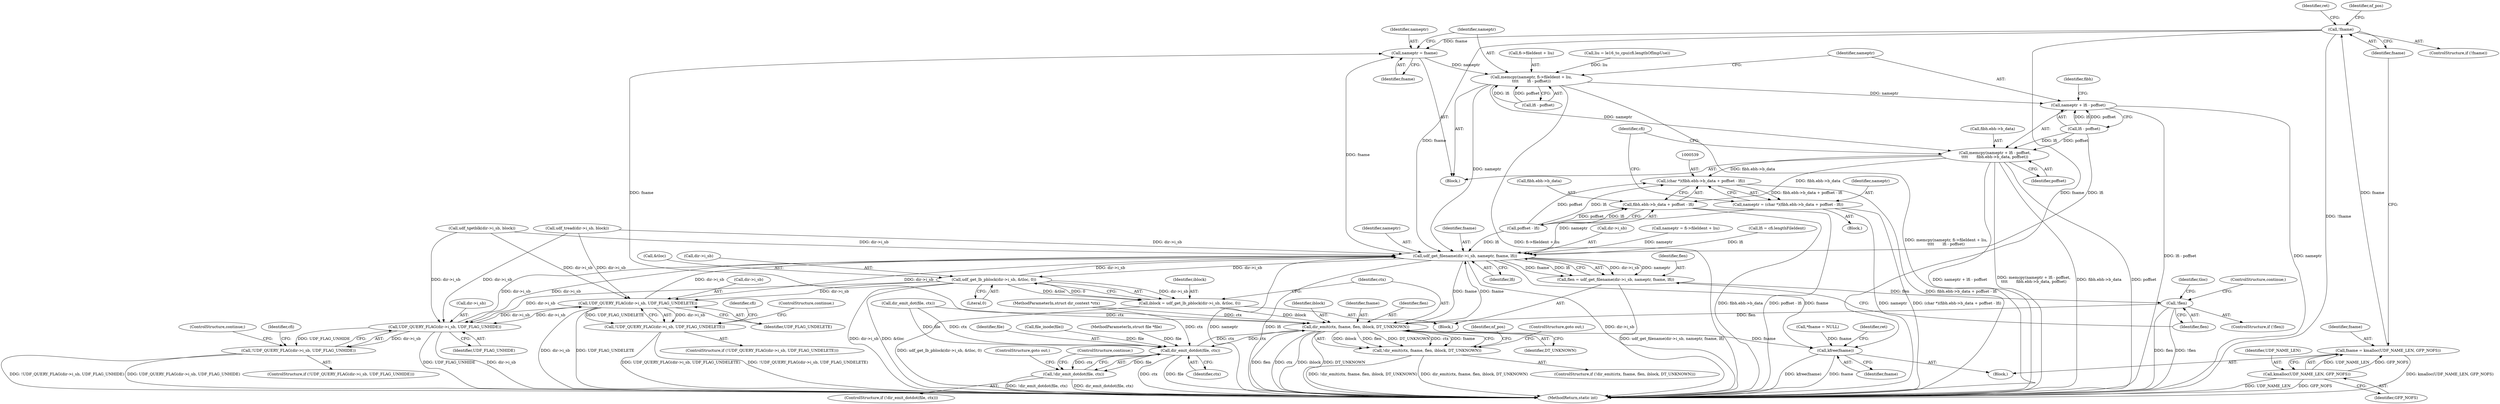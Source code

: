 digraph "0_linux_0e5cc9a40ada6046e6bc3bdfcd0c0d7e4b706b14@pointer" {
"1000195" [label="(Call,!fname)"];
"1000189" [label="(Call,fname = kmalloc(UDF_NAME_LEN, GFP_NOFS))"];
"1000191" [label="(Call,kmalloc(UDF_NAME_LEN, GFP_NOFS))"];
"1000551" [label="(Call,nameptr = fname)"];
"1000554" [label="(Call,memcpy(nameptr, fi->fileIdent + liu,\n\t\t\t\t       lfi - poffset))"];
"1000564" [label="(Call,memcpy(nameptr + lfi - poffset,\n\t\t\t\t       fibh.ebh->b_data, poffset))"];
"1000538" [label="(Call,(char *)(fibh.ebh->b_data + poffset - lfi))"];
"1000536" [label="(Call,nameptr = (char *)(fibh.ebh->b_data + poffset - lfi))"];
"1000626" [label="(Call,udf_get_filename(dir->i_sb, nameptr, fname, lfi))"];
"1000587" [label="(Call,UDF_QUERY_FLAG(dir->i_sb, UDF_FLAG_UNDELETE))"];
"1000586" [label="(Call,!UDF_QUERY_FLAG(dir->i_sb, UDF_FLAG_UNDELETE))"];
"1000604" [label="(Call,UDF_QUERY_FLAG(dir->i_sb, UDF_FLAG_UNHIDE))"];
"1000603" [label="(Call,!UDF_QUERY_FLAG(dir->i_sb, UDF_FLAG_UNHIDE))"];
"1000624" [label="(Call,flen = udf_get_filename(dir->i_sb, nameptr, fname, lfi))"];
"1000634" [label="(Call,!flen)"];
"1000656" [label="(Call,dir_emit(ctx, fname, flen, iblock, DT_UNKNOWN))"];
"1000619" [label="(Call,dir_emit_dotdot(file, ctx))"];
"1000618" [label="(Call,!dir_emit_dotdot(file, ctx))"];
"1000655" [label="(Call,!dir_emit(ctx, fname, flen, iblock, DT_UNKNOWN))"];
"1000693" [label="(Call,kfree(fname))"];
"1000647" [label="(Call,udf_get_lb_pblock(dir->i_sb, &tloc, 0))"];
"1000645" [label="(Call,iblock = udf_get_lb_pblock(dir->i_sb, &tloc, 0))"];
"1000540" [label="(Call,fibh.ebh->b_data + poffset - lfi)"];
"1000565" [label="(Call,nameptr + lfi - poffset)"];
"1000561" [label="(Call,lfi - poffset)"];
"1000189" [label="(Call,fname = kmalloc(UDF_NAME_LEN, GFP_NOFS))"];
"1000109" [label="(Call,file_inode(file))"];
"1000199" [label="(Identifier,ret)"];
"1000509" [label="(Call,nameptr = fi->fileIdent + liu)"];
"1000661" [label="(Identifier,DT_UNKNOWN)"];
"1000551" [label="(Call,nameptr = fname)"];
"1000127" [label="(Call,*fname = NULL)"];
"1000622" [label="(ControlStructure,goto out;)"];
"1000191" [label="(Call,kmalloc(UDF_NAME_LEN, GFP_NOFS))"];
"1000555" [label="(Identifier,nameptr)"];
"1000694" [label="(Identifier,fname)"];
"1000495" [label="(Call,lfi = cfi.lengthFileIdent)"];
"1000635" [label="(Identifier,flen)"];
"1000586" [label="(Call,!UDF_QUERY_FLAG(dir->i_sb, UDF_FLAG_UNDELETE))"];
"1000103" [label="(MethodParameterIn,struct file *file)"];
"1000608" [label="(Identifier,UDF_FLAG_UNHIDE)"];
"1000658" [label="(Identifier,fname)"];
"1000104" [label="(MethodParameterIn,struct dir_context *ctx)"];
"1000632" [label="(Identifier,lfi)"];
"1000591" [label="(Identifier,UDF_FLAG_UNDELETE)"];
"1000625" [label="(Identifier,flen)"];
"1000605" [label="(Call,dir->i_sb)"];
"1000645" [label="(Call,iblock = udf_get_lb_pblock(dir->i_sb, &tloc, 0))"];
"1000620" [label="(Identifier,file)"];
"1000454" [label="(Identifier,nf_pos)"];
"1000634" [label="(Call,!flen)"];
"1000587" [label="(Call,UDF_QUERY_FLAG(dir->i_sb, UDF_FLAG_UNDELETE))"];
"1000630" [label="(Identifier,nameptr)"];
"1000565" [label="(Call,nameptr + lfi - poffset)"];
"1000205" [label="(Identifier,nf_pos)"];
"1000597" [label="(Identifier,cfi)"];
"1000603" [label="(Call,!UDF_QUERY_FLAG(dir->i_sb, UDF_FLAG_UNHIDE))"];
"1000536" [label="(Call,nameptr = (char *)(fibh.ebh->b_data + poffset - lfi))"];
"1000623" [label="(ControlStructure,continue;)"];
"1000541" [label="(Call,fibh.ebh->b_data)"];
"1000575" [label="(Identifier,poffset)"];
"1000636" [label="(ControlStructure,continue;)"];
"1000550" [label="(Block,)"];
"1000546" [label="(Call,poffset - lfi)"];
"1000165" [label="(Call,dir_emit_dot(file, ctx))"];
"1000618" [label="(Call,!dir_emit_dotdot(file, ctx))"];
"1000633" [label="(ControlStructure,if (!flen))"];
"1000697" [label="(MethodReturn,static int)"];
"1000535" [label="(Block,)"];
"1000617" [label="(ControlStructure,if (!dir_emit_dotdot(file, ctx)))"];
"1000613" [label="(Identifier,cfi)"];
"1000105" [label="(Block,)"];
"1000659" [label="(Identifier,flen)"];
"1000324" [label="(Call,udf_tread(dir->i_sb, block))"];
"1000580" [label="(Identifier,cfi)"];
"1000537" [label="(Identifier,nameptr)"];
"1000631" [label="(Identifier,fname)"];
"1000696" [label="(Identifier,ret)"];
"1000585" [label="(ControlStructure,if (!UDF_QUERY_FLAG(dir->i_sb, UDF_FLAG_UNDELETE)))"];
"1000564" [label="(Call,memcpy(nameptr + lfi - poffset,\n\t\t\t\t       fibh.ebh->b_data, poffset))"];
"1000588" [label="(Call,dir->i_sb)"];
"1000570" [label="(Call,fibh.ebh->b_data)"];
"1000193" [label="(Identifier,GFP_NOFS)"];
"1000190" [label="(Identifier,fname)"];
"1000408" [label="(Call,udf_tgetblk(dir->i_sb, block))"];
"1000627" [label="(Call,dir->i_sb)"];
"1000489" [label="(Call,liu = le16_to_cpu(cfi.lengthOfImpUse))"];
"1000626" [label="(Call,udf_get_filename(dir->i_sb, nameptr, fname, lfi))"];
"1000192" [label="(Identifier,UDF_NAME_LEN)"];
"1000656" [label="(Call,dir_emit(ctx, fname, flen, iblock, DT_UNKNOWN))"];
"1000195" [label="(Call,!fname)"];
"1000660" [label="(Identifier,iblock)"];
"1000609" [label="(ControlStructure,continue;)"];
"1000646" [label="(Identifier,iblock)"];
"1000624" [label="(Call,flen = udf_get_filename(dir->i_sb, nameptr, fname, lfi))"];
"1000619" [label="(Call,dir_emit_dotdot(file, ctx))"];
"1000556" [label="(Call,fi->fileIdent + liu)"];
"1000456" [label="(Block,)"];
"1000648" [label="(Call,dir->i_sb)"];
"1000638" [label="(Identifier,tloc)"];
"1000655" [label="(Call,!dir_emit(ctx, fname, flen, iblock, DT_UNKNOWN))"];
"1000654" [label="(ControlStructure,if (!dir_emit(ctx, fname, flen, iblock, DT_UNKNOWN)))"];
"1000602" [label="(ControlStructure,if (!UDF_QUERY_FLAG(dir->i_sb, UDF_FLAG_UNHIDE)))"];
"1000604" [label="(Call,UDF_QUERY_FLAG(dir->i_sb, UDF_FLAG_UNHIDE))"];
"1000554" [label="(Call,memcpy(nameptr, fi->fileIdent + liu,\n\t\t\t\t       lfi - poffset))"];
"1000194" [label="(ControlStructure,if (!fname))"];
"1000196" [label="(Identifier,fname)"];
"1000693" [label="(Call,kfree(fname))"];
"1000657" [label="(Identifier,ctx)"];
"1000647" [label="(Call,udf_get_lb_pblock(dir->i_sb, &tloc, 0))"];
"1000651" [label="(Call,&tloc)"];
"1000662" [label="(ControlStructure,goto out;)"];
"1000553" [label="(Identifier,fname)"];
"1000552" [label="(Identifier,nameptr)"];
"1000621" [label="(Identifier,ctx)"];
"1000540" [label="(Call,fibh.ebh->b_data + poffset - lfi)"];
"1000566" [label="(Identifier,nameptr)"];
"1000592" [label="(ControlStructure,continue;)"];
"1000538" [label="(Call,(char *)(fibh.ebh->b_data + poffset - lfi))"];
"1000572" [label="(Identifier,fibh)"];
"1000567" [label="(Call,lfi - poffset)"];
"1000653" [label="(Literal,0)"];
"1000195" -> "1000194"  [label="AST: "];
"1000195" -> "1000196"  [label="CFG: "];
"1000196" -> "1000195"  [label="AST: "];
"1000199" -> "1000195"  [label="CFG: "];
"1000205" -> "1000195"  [label="CFG: "];
"1000195" -> "1000697"  [label="DDG: !fname"];
"1000189" -> "1000195"  [label="DDG: fname"];
"1000195" -> "1000551"  [label="DDG: fname"];
"1000195" -> "1000626"  [label="DDG: fname"];
"1000195" -> "1000693"  [label="DDG: fname"];
"1000189" -> "1000105"  [label="AST: "];
"1000189" -> "1000191"  [label="CFG: "];
"1000190" -> "1000189"  [label="AST: "];
"1000191" -> "1000189"  [label="AST: "];
"1000196" -> "1000189"  [label="CFG: "];
"1000189" -> "1000697"  [label="DDG: kmalloc(UDF_NAME_LEN, GFP_NOFS)"];
"1000191" -> "1000189"  [label="DDG: UDF_NAME_LEN"];
"1000191" -> "1000189"  [label="DDG: GFP_NOFS"];
"1000191" -> "1000193"  [label="CFG: "];
"1000192" -> "1000191"  [label="AST: "];
"1000193" -> "1000191"  [label="AST: "];
"1000191" -> "1000697"  [label="DDG: GFP_NOFS"];
"1000191" -> "1000697"  [label="DDG: UDF_NAME_LEN"];
"1000551" -> "1000550"  [label="AST: "];
"1000551" -> "1000553"  [label="CFG: "];
"1000552" -> "1000551"  [label="AST: "];
"1000553" -> "1000551"  [label="AST: "];
"1000555" -> "1000551"  [label="CFG: "];
"1000626" -> "1000551"  [label="DDG: fname"];
"1000656" -> "1000551"  [label="DDG: fname"];
"1000551" -> "1000554"  [label="DDG: nameptr"];
"1000554" -> "1000550"  [label="AST: "];
"1000554" -> "1000561"  [label="CFG: "];
"1000555" -> "1000554"  [label="AST: "];
"1000556" -> "1000554"  [label="AST: "];
"1000561" -> "1000554"  [label="AST: "];
"1000566" -> "1000554"  [label="CFG: "];
"1000554" -> "1000697"  [label="DDG: memcpy(nameptr, fi->fileIdent + liu,\n\t\t\t\t       lfi - poffset)"];
"1000554" -> "1000697"  [label="DDG: fi->fileIdent + liu"];
"1000489" -> "1000554"  [label="DDG: liu"];
"1000561" -> "1000554"  [label="DDG: lfi"];
"1000561" -> "1000554"  [label="DDG: poffset"];
"1000554" -> "1000564"  [label="DDG: nameptr"];
"1000554" -> "1000565"  [label="DDG: nameptr"];
"1000554" -> "1000626"  [label="DDG: nameptr"];
"1000564" -> "1000550"  [label="AST: "];
"1000564" -> "1000575"  [label="CFG: "];
"1000565" -> "1000564"  [label="AST: "];
"1000570" -> "1000564"  [label="AST: "];
"1000575" -> "1000564"  [label="AST: "];
"1000580" -> "1000564"  [label="CFG: "];
"1000564" -> "1000697"  [label="DDG: poffset"];
"1000564" -> "1000697"  [label="DDG: nameptr + lfi - poffset"];
"1000564" -> "1000697"  [label="DDG: memcpy(nameptr + lfi - poffset,\n\t\t\t\t       fibh.ebh->b_data, poffset)"];
"1000564" -> "1000697"  [label="DDG: fibh.ebh->b_data"];
"1000564" -> "1000538"  [label="DDG: fibh.ebh->b_data"];
"1000564" -> "1000540"  [label="DDG: fibh.ebh->b_data"];
"1000567" -> "1000564"  [label="DDG: lfi"];
"1000567" -> "1000564"  [label="DDG: poffset"];
"1000538" -> "1000536"  [label="AST: "];
"1000538" -> "1000540"  [label="CFG: "];
"1000539" -> "1000538"  [label="AST: "];
"1000540" -> "1000538"  [label="AST: "];
"1000536" -> "1000538"  [label="CFG: "];
"1000538" -> "1000697"  [label="DDG: fibh.ebh->b_data + poffset - lfi"];
"1000538" -> "1000536"  [label="DDG: fibh.ebh->b_data + poffset - lfi"];
"1000546" -> "1000538"  [label="DDG: poffset"];
"1000546" -> "1000538"  [label="DDG: lfi"];
"1000536" -> "1000535"  [label="AST: "];
"1000537" -> "1000536"  [label="AST: "];
"1000580" -> "1000536"  [label="CFG: "];
"1000536" -> "1000697"  [label="DDG: (char *)(fibh.ebh->b_data + poffset - lfi)"];
"1000536" -> "1000697"  [label="DDG: nameptr"];
"1000536" -> "1000626"  [label="DDG: nameptr"];
"1000626" -> "1000624"  [label="AST: "];
"1000626" -> "1000632"  [label="CFG: "];
"1000627" -> "1000626"  [label="AST: "];
"1000630" -> "1000626"  [label="AST: "];
"1000631" -> "1000626"  [label="AST: "];
"1000632" -> "1000626"  [label="AST: "];
"1000624" -> "1000626"  [label="CFG: "];
"1000626" -> "1000697"  [label="DDG: nameptr"];
"1000626" -> "1000697"  [label="DDG: lfi"];
"1000626" -> "1000697"  [label="DDG: dir->i_sb"];
"1000626" -> "1000587"  [label="DDG: dir->i_sb"];
"1000626" -> "1000604"  [label="DDG: dir->i_sb"];
"1000626" -> "1000624"  [label="DDG: dir->i_sb"];
"1000626" -> "1000624"  [label="DDG: nameptr"];
"1000626" -> "1000624"  [label="DDG: fname"];
"1000626" -> "1000624"  [label="DDG: lfi"];
"1000408" -> "1000626"  [label="DDG: dir->i_sb"];
"1000647" -> "1000626"  [label="DDG: dir->i_sb"];
"1000604" -> "1000626"  [label="DDG: dir->i_sb"];
"1000324" -> "1000626"  [label="DDG: dir->i_sb"];
"1000587" -> "1000626"  [label="DDG: dir->i_sb"];
"1000509" -> "1000626"  [label="DDG: nameptr"];
"1000656" -> "1000626"  [label="DDG: fname"];
"1000546" -> "1000626"  [label="DDG: lfi"];
"1000567" -> "1000626"  [label="DDG: lfi"];
"1000495" -> "1000626"  [label="DDG: lfi"];
"1000626" -> "1000647"  [label="DDG: dir->i_sb"];
"1000626" -> "1000656"  [label="DDG: fname"];
"1000626" -> "1000693"  [label="DDG: fname"];
"1000587" -> "1000586"  [label="AST: "];
"1000587" -> "1000591"  [label="CFG: "];
"1000588" -> "1000587"  [label="AST: "];
"1000591" -> "1000587"  [label="AST: "];
"1000586" -> "1000587"  [label="CFG: "];
"1000587" -> "1000697"  [label="DDG: dir->i_sb"];
"1000587" -> "1000697"  [label="DDG: UDF_FLAG_UNDELETE"];
"1000587" -> "1000586"  [label="DDG: dir->i_sb"];
"1000587" -> "1000586"  [label="DDG: UDF_FLAG_UNDELETE"];
"1000408" -> "1000587"  [label="DDG: dir->i_sb"];
"1000647" -> "1000587"  [label="DDG: dir->i_sb"];
"1000604" -> "1000587"  [label="DDG: dir->i_sb"];
"1000324" -> "1000587"  [label="DDG: dir->i_sb"];
"1000587" -> "1000604"  [label="DDG: dir->i_sb"];
"1000586" -> "1000585"  [label="AST: "];
"1000592" -> "1000586"  [label="CFG: "];
"1000597" -> "1000586"  [label="CFG: "];
"1000586" -> "1000697"  [label="DDG: !UDF_QUERY_FLAG(dir->i_sb, UDF_FLAG_UNDELETE)"];
"1000586" -> "1000697"  [label="DDG: UDF_QUERY_FLAG(dir->i_sb, UDF_FLAG_UNDELETE)"];
"1000604" -> "1000603"  [label="AST: "];
"1000604" -> "1000608"  [label="CFG: "];
"1000605" -> "1000604"  [label="AST: "];
"1000608" -> "1000604"  [label="AST: "];
"1000603" -> "1000604"  [label="CFG: "];
"1000604" -> "1000697"  [label="DDG: UDF_FLAG_UNHIDE"];
"1000604" -> "1000697"  [label="DDG: dir->i_sb"];
"1000604" -> "1000603"  [label="DDG: dir->i_sb"];
"1000604" -> "1000603"  [label="DDG: UDF_FLAG_UNHIDE"];
"1000408" -> "1000604"  [label="DDG: dir->i_sb"];
"1000647" -> "1000604"  [label="DDG: dir->i_sb"];
"1000324" -> "1000604"  [label="DDG: dir->i_sb"];
"1000603" -> "1000602"  [label="AST: "];
"1000609" -> "1000603"  [label="CFG: "];
"1000613" -> "1000603"  [label="CFG: "];
"1000603" -> "1000697"  [label="DDG: UDF_QUERY_FLAG(dir->i_sb, UDF_FLAG_UNHIDE)"];
"1000603" -> "1000697"  [label="DDG: !UDF_QUERY_FLAG(dir->i_sb, UDF_FLAG_UNHIDE)"];
"1000624" -> "1000456"  [label="AST: "];
"1000625" -> "1000624"  [label="AST: "];
"1000635" -> "1000624"  [label="CFG: "];
"1000624" -> "1000697"  [label="DDG: udf_get_filename(dir->i_sb, nameptr, fname, lfi)"];
"1000624" -> "1000634"  [label="DDG: flen"];
"1000634" -> "1000633"  [label="AST: "];
"1000634" -> "1000635"  [label="CFG: "];
"1000635" -> "1000634"  [label="AST: "];
"1000636" -> "1000634"  [label="CFG: "];
"1000638" -> "1000634"  [label="CFG: "];
"1000634" -> "1000697"  [label="DDG: flen"];
"1000634" -> "1000697"  [label="DDG: !flen"];
"1000634" -> "1000656"  [label="DDG: flen"];
"1000656" -> "1000655"  [label="AST: "];
"1000656" -> "1000661"  [label="CFG: "];
"1000657" -> "1000656"  [label="AST: "];
"1000658" -> "1000656"  [label="AST: "];
"1000659" -> "1000656"  [label="AST: "];
"1000660" -> "1000656"  [label="AST: "];
"1000661" -> "1000656"  [label="AST: "];
"1000655" -> "1000656"  [label="CFG: "];
"1000656" -> "1000697"  [label="DDG: iblock"];
"1000656" -> "1000697"  [label="DDG: DT_UNKNOWN"];
"1000656" -> "1000697"  [label="DDG: flen"];
"1000656" -> "1000697"  [label="DDG: ctx"];
"1000656" -> "1000619"  [label="DDG: ctx"];
"1000656" -> "1000655"  [label="DDG: iblock"];
"1000656" -> "1000655"  [label="DDG: flen"];
"1000656" -> "1000655"  [label="DDG: DT_UNKNOWN"];
"1000656" -> "1000655"  [label="DDG: ctx"];
"1000656" -> "1000655"  [label="DDG: fname"];
"1000165" -> "1000656"  [label="DDG: ctx"];
"1000619" -> "1000656"  [label="DDG: ctx"];
"1000104" -> "1000656"  [label="DDG: ctx"];
"1000645" -> "1000656"  [label="DDG: iblock"];
"1000656" -> "1000693"  [label="DDG: fname"];
"1000619" -> "1000618"  [label="AST: "];
"1000619" -> "1000621"  [label="CFG: "];
"1000620" -> "1000619"  [label="AST: "];
"1000621" -> "1000619"  [label="AST: "];
"1000618" -> "1000619"  [label="CFG: "];
"1000619" -> "1000697"  [label="DDG: ctx"];
"1000619" -> "1000697"  [label="DDG: file"];
"1000619" -> "1000618"  [label="DDG: file"];
"1000619" -> "1000618"  [label="DDG: ctx"];
"1000165" -> "1000619"  [label="DDG: file"];
"1000165" -> "1000619"  [label="DDG: ctx"];
"1000109" -> "1000619"  [label="DDG: file"];
"1000103" -> "1000619"  [label="DDG: file"];
"1000104" -> "1000619"  [label="DDG: ctx"];
"1000618" -> "1000617"  [label="AST: "];
"1000622" -> "1000618"  [label="CFG: "];
"1000623" -> "1000618"  [label="CFG: "];
"1000618" -> "1000697"  [label="DDG: !dir_emit_dotdot(file, ctx)"];
"1000618" -> "1000697"  [label="DDG: dir_emit_dotdot(file, ctx)"];
"1000655" -> "1000654"  [label="AST: "];
"1000454" -> "1000655"  [label="CFG: "];
"1000662" -> "1000655"  [label="CFG: "];
"1000655" -> "1000697"  [label="DDG: dir_emit(ctx, fname, flen, iblock, DT_UNKNOWN)"];
"1000655" -> "1000697"  [label="DDG: !dir_emit(ctx, fname, flen, iblock, DT_UNKNOWN)"];
"1000693" -> "1000105"  [label="AST: "];
"1000693" -> "1000694"  [label="CFG: "];
"1000694" -> "1000693"  [label="AST: "];
"1000696" -> "1000693"  [label="CFG: "];
"1000693" -> "1000697"  [label="DDG: kfree(fname)"];
"1000693" -> "1000697"  [label="DDG: fname"];
"1000127" -> "1000693"  [label="DDG: fname"];
"1000647" -> "1000645"  [label="AST: "];
"1000647" -> "1000653"  [label="CFG: "];
"1000648" -> "1000647"  [label="AST: "];
"1000651" -> "1000647"  [label="AST: "];
"1000653" -> "1000647"  [label="AST: "];
"1000645" -> "1000647"  [label="CFG: "];
"1000647" -> "1000697"  [label="DDG: &tloc"];
"1000647" -> "1000697"  [label="DDG: dir->i_sb"];
"1000647" -> "1000645"  [label="DDG: dir->i_sb"];
"1000647" -> "1000645"  [label="DDG: &tloc"];
"1000647" -> "1000645"  [label="DDG: 0"];
"1000645" -> "1000456"  [label="AST: "];
"1000646" -> "1000645"  [label="AST: "];
"1000657" -> "1000645"  [label="CFG: "];
"1000645" -> "1000697"  [label="DDG: udf_get_lb_pblock(dir->i_sb, &tloc, 0)"];
"1000540" -> "1000546"  [label="CFG: "];
"1000541" -> "1000540"  [label="AST: "];
"1000546" -> "1000540"  [label="AST: "];
"1000540" -> "1000697"  [label="DDG: poffset - lfi"];
"1000540" -> "1000697"  [label="DDG: fibh.ebh->b_data"];
"1000546" -> "1000540"  [label="DDG: poffset"];
"1000546" -> "1000540"  [label="DDG: lfi"];
"1000565" -> "1000567"  [label="CFG: "];
"1000566" -> "1000565"  [label="AST: "];
"1000567" -> "1000565"  [label="AST: "];
"1000572" -> "1000565"  [label="CFG: "];
"1000565" -> "1000697"  [label="DDG: nameptr"];
"1000565" -> "1000697"  [label="DDG: lfi - poffset"];
"1000567" -> "1000565"  [label="DDG: lfi"];
"1000567" -> "1000565"  [label="DDG: poffset"];
}
